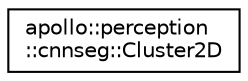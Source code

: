 digraph "Graphical Class Hierarchy"
{
  edge [fontname="Helvetica",fontsize="10",labelfontname="Helvetica",labelfontsize="10"];
  node [fontname="Helvetica",fontsize="10",shape=record];
  rankdir="LR";
  Node1 [label="apollo::perception\l::cnnseg::Cluster2D",height=0.2,width=0.4,color="black", fillcolor="white", style="filled",URL="$classapollo_1_1perception_1_1cnnseg_1_1Cluster2D.html"];
}
